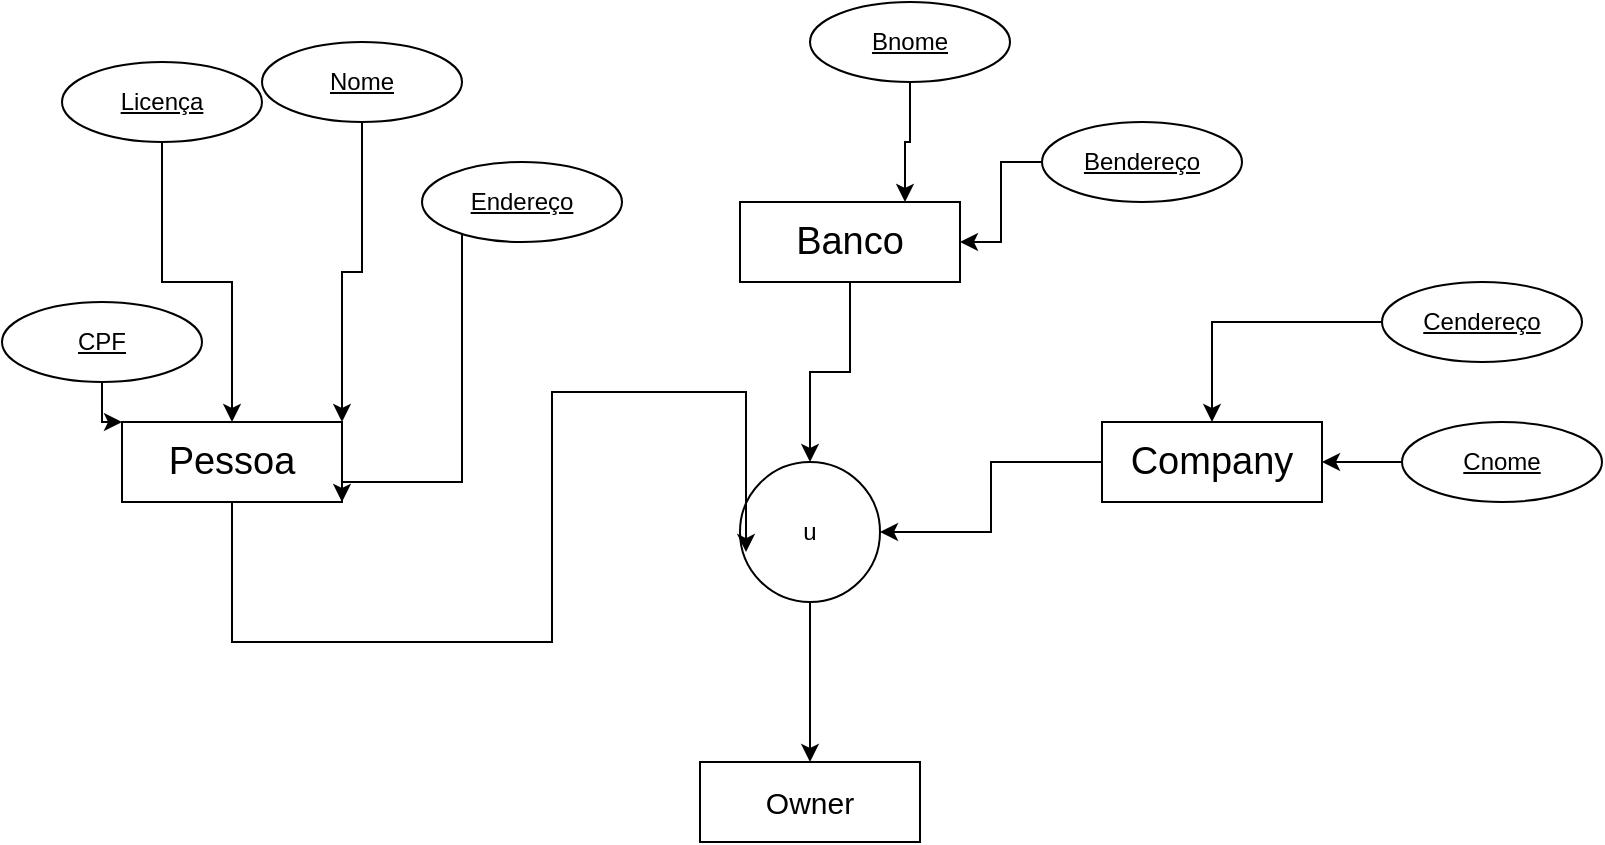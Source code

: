 <mxfile version="24.8.9">
  <diagram name="Página-1" id="rkKAdTeOorZlwVHM42bL">
    <mxGraphModel dx="880" dy="460" grid="1" gridSize="10" guides="1" tooltips="1" connect="1" arrows="1" fold="1" page="1" pageScale="1" pageWidth="827" pageHeight="1169" math="0" shadow="0">
      <root>
        <mxCell id="0" />
        <mxCell id="1" parent="0" />
        <mxCell id="t5bHrZF0rPa_VbZlQUiB-1" value="&lt;font style=&quot;vertical-align: inherit;&quot;&gt;&lt;font style=&quot;vertical-align: inherit;&quot;&gt;&lt;font style=&quot;vertical-align: inherit;&quot;&gt;&lt;font style=&quot;vertical-align: inherit; font-size: 19px;&quot;&gt;Pessoa&lt;/font&gt;&lt;/font&gt;&lt;/font&gt;&lt;/font&gt;" style="rounded=0;whiteSpace=wrap;html=1;" vertex="1" parent="1">
          <mxGeometry x="70" y="220" width="110" height="40" as="geometry" />
        </mxCell>
        <mxCell id="t5bHrZF0rPa_VbZlQUiB-5" style="edgeStyle=orthogonalEdgeStyle;rounded=0;orthogonalLoop=1;jettySize=auto;html=1;entryX=0.5;entryY=0;entryDx=0;entryDy=0;" edge="1" parent="1" source="t5bHrZF0rPa_VbZlQUiB-2" target="t5bHrZF0rPa_VbZlQUiB-4">
          <mxGeometry relative="1" as="geometry" />
        </mxCell>
        <mxCell id="t5bHrZF0rPa_VbZlQUiB-2" value="&lt;font style=&quot;vertical-align: inherit;&quot;&gt;&lt;font style=&quot;vertical-align: inherit;&quot;&gt;&lt;font style=&quot;vertical-align: inherit;&quot;&gt;&lt;font style=&quot;vertical-align: inherit; font-size: 19px;&quot;&gt;&lt;font style=&quot;vertical-align: inherit;&quot;&gt;&lt;font style=&quot;vertical-align: inherit;&quot;&gt;Banco&lt;/font&gt;&lt;/font&gt;&lt;/font&gt;&lt;/font&gt;&lt;/font&gt;&lt;/font&gt;" style="rounded=0;whiteSpace=wrap;html=1;" vertex="1" parent="1">
          <mxGeometry x="379" y="110" width="110" height="40" as="geometry" />
        </mxCell>
        <mxCell id="t5bHrZF0rPa_VbZlQUiB-10" style="edgeStyle=orthogonalEdgeStyle;rounded=0;orthogonalLoop=1;jettySize=auto;html=1;" edge="1" parent="1" source="t5bHrZF0rPa_VbZlQUiB-3" target="t5bHrZF0rPa_VbZlQUiB-4">
          <mxGeometry relative="1" as="geometry" />
        </mxCell>
        <mxCell id="t5bHrZF0rPa_VbZlQUiB-3" value="&lt;font style=&quot;vertical-align: inherit;&quot;&gt;&lt;font style=&quot;vertical-align: inherit;&quot;&gt;&lt;font style=&quot;vertical-align: inherit;&quot;&gt;&lt;font style=&quot;vertical-align: inherit; font-size: 19px;&quot;&gt;&lt;font style=&quot;vertical-align: inherit;&quot;&gt;&lt;font style=&quot;vertical-align: inherit;&quot;&gt;Company&lt;/font&gt;&lt;/font&gt;&lt;/font&gt;&lt;/font&gt;&lt;/font&gt;&lt;/font&gt;" style="rounded=0;whiteSpace=wrap;html=1;" vertex="1" parent="1">
          <mxGeometry x="560" y="220" width="110" height="40" as="geometry" />
        </mxCell>
        <mxCell id="t5bHrZF0rPa_VbZlQUiB-12" style="edgeStyle=orthogonalEdgeStyle;rounded=0;orthogonalLoop=1;jettySize=auto;html=1;entryX=0.5;entryY=0;entryDx=0;entryDy=0;" edge="1" parent="1" source="t5bHrZF0rPa_VbZlQUiB-4" target="t5bHrZF0rPa_VbZlQUiB-11">
          <mxGeometry relative="1" as="geometry" />
        </mxCell>
        <mxCell id="t5bHrZF0rPa_VbZlQUiB-4" value="&lt;font style=&quot;vertical-align: inherit;&quot;&gt;&lt;font style=&quot;vertical-align: inherit;&quot;&gt;u&lt;/font&gt;&lt;/font&gt;" style="ellipse;whiteSpace=wrap;html=1;aspect=fixed;" vertex="1" parent="1">
          <mxGeometry x="379" y="240" width="70" height="70" as="geometry" />
        </mxCell>
        <mxCell id="t5bHrZF0rPa_VbZlQUiB-11" value="&lt;font style=&quot;vertical-align: inherit;&quot;&gt;&lt;font style=&quot;vertical-align: inherit;&quot;&gt;&lt;font style=&quot;vertical-align: inherit;&quot;&gt;&lt;font style=&quot;vertical-align: inherit;&quot;&gt;&lt;font style=&quot;vertical-align: inherit;&quot;&gt;&lt;font style=&quot;vertical-align: inherit; font-size: 15px;&quot;&gt;Owner&lt;/font&gt;&lt;/font&gt;&lt;/font&gt;&lt;/font&gt;&lt;/font&gt;&lt;/font&gt;" style="rounded=0;whiteSpace=wrap;html=1;" vertex="1" parent="1">
          <mxGeometry x="359" y="390" width="110" height="40" as="geometry" />
        </mxCell>
        <mxCell id="t5bHrZF0rPa_VbZlQUiB-15" style="edgeStyle=orthogonalEdgeStyle;rounded=0;orthogonalLoop=1;jettySize=auto;html=1;" edge="1" parent="1" source="t5bHrZF0rPa_VbZlQUiB-13" target="t5bHrZF0rPa_VbZlQUiB-1">
          <mxGeometry relative="1" as="geometry" />
        </mxCell>
        <mxCell id="t5bHrZF0rPa_VbZlQUiB-13" value="&lt;font style=&quot;vertical-align: inherit;&quot;&gt;&lt;font style=&quot;vertical-align: inherit;&quot;&gt;Licença&lt;/font&gt;&lt;/font&gt;" style="ellipse;whiteSpace=wrap;html=1;align=center;fontStyle=4;" vertex="1" parent="1">
          <mxGeometry x="40" y="40" width="100" height="40" as="geometry" />
        </mxCell>
        <mxCell id="t5bHrZF0rPa_VbZlQUiB-16" style="edgeStyle=orthogonalEdgeStyle;rounded=0;orthogonalLoop=1;jettySize=auto;html=1;entryX=0;entryY=0;entryDx=0;entryDy=0;" edge="1" parent="1" source="t5bHrZF0rPa_VbZlQUiB-14" target="t5bHrZF0rPa_VbZlQUiB-1">
          <mxGeometry relative="1" as="geometry" />
        </mxCell>
        <mxCell id="t5bHrZF0rPa_VbZlQUiB-14" value="&lt;font style=&quot;vertical-align: inherit;&quot;&gt;&lt;font style=&quot;vertical-align: inherit;&quot;&gt;CPF&lt;/font&gt;&lt;/font&gt;" style="ellipse;whiteSpace=wrap;html=1;align=center;fontStyle=4;" vertex="1" parent="1">
          <mxGeometry x="10" y="160" width="100" height="40" as="geometry" />
        </mxCell>
        <mxCell id="t5bHrZF0rPa_VbZlQUiB-18" style="edgeStyle=orthogonalEdgeStyle;rounded=0;orthogonalLoop=1;jettySize=auto;html=1;entryX=1;entryY=0;entryDx=0;entryDy=0;" edge="1" parent="1" source="t5bHrZF0rPa_VbZlQUiB-17" target="t5bHrZF0rPa_VbZlQUiB-1">
          <mxGeometry relative="1" as="geometry" />
        </mxCell>
        <mxCell id="t5bHrZF0rPa_VbZlQUiB-17" value="&lt;font style=&quot;vertical-align: inherit;&quot;&gt;&lt;font style=&quot;vertical-align: inherit;&quot;&gt;Nome&lt;/font&gt;&lt;/font&gt;" style="ellipse;whiteSpace=wrap;html=1;align=center;fontStyle=4;" vertex="1" parent="1">
          <mxGeometry x="140" y="30" width="100" height="40" as="geometry" />
        </mxCell>
        <mxCell id="t5bHrZF0rPa_VbZlQUiB-24" style="edgeStyle=orthogonalEdgeStyle;rounded=0;orthogonalLoop=1;jettySize=auto;html=1;entryX=1;entryY=1;entryDx=0;entryDy=0;" edge="1" parent="1" source="t5bHrZF0rPa_VbZlQUiB-19" target="t5bHrZF0rPa_VbZlQUiB-1">
          <mxGeometry relative="1" as="geometry">
            <Array as="points">
              <mxPoint x="240" y="250" />
              <mxPoint x="180" y="250" />
            </Array>
          </mxGeometry>
        </mxCell>
        <mxCell id="t5bHrZF0rPa_VbZlQUiB-19" value="&lt;font style=&quot;vertical-align: inherit;&quot;&gt;&lt;font style=&quot;vertical-align: inherit;&quot;&gt;Endereço&lt;/font&gt;&lt;/font&gt;" style="ellipse;whiteSpace=wrap;html=1;align=center;fontStyle=4;" vertex="1" parent="1">
          <mxGeometry x="220" y="90" width="100" height="40" as="geometry" />
        </mxCell>
        <mxCell id="t5bHrZF0rPa_VbZlQUiB-26" style="edgeStyle=orthogonalEdgeStyle;rounded=0;orthogonalLoop=1;jettySize=auto;html=1;entryX=0.043;entryY=0.643;entryDx=0;entryDy=0;entryPerimeter=0;" edge="1" parent="1" source="t5bHrZF0rPa_VbZlQUiB-1" target="t5bHrZF0rPa_VbZlQUiB-4">
          <mxGeometry relative="1" as="geometry">
            <Array as="points">
              <mxPoint x="125" y="330" />
              <mxPoint x="285" y="330" />
              <mxPoint x="285" y="205" />
            </Array>
          </mxGeometry>
        </mxCell>
        <mxCell id="t5bHrZF0rPa_VbZlQUiB-31" style="edgeStyle=orthogonalEdgeStyle;rounded=0;orthogonalLoop=1;jettySize=auto;html=1;entryX=0.75;entryY=0;entryDx=0;entryDy=0;" edge="1" parent="1" source="t5bHrZF0rPa_VbZlQUiB-27" target="t5bHrZF0rPa_VbZlQUiB-2">
          <mxGeometry relative="1" as="geometry" />
        </mxCell>
        <mxCell id="t5bHrZF0rPa_VbZlQUiB-27" value="&lt;font style=&quot;vertical-align: inherit;&quot;&gt;&lt;font style=&quot;vertical-align: inherit;&quot;&gt;Bnome&lt;/font&gt;&lt;/font&gt;" style="ellipse;whiteSpace=wrap;html=1;align=center;fontStyle=4;" vertex="1" parent="1">
          <mxGeometry x="414" y="10" width="100" height="40" as="geometry" />
        </mxCell>
        <mxCell id="t5bHrZF0rPa_VbZlQUiB-30" style="edgeStyle=orthogonalEdgeStyle;rounded=0;orthogonalLoop=1;jettySize=auto;html=1;entryX=1;entryY=0.5;entryDx=0;entryDy=0;" edge="1" parent="1" source="t5bHrZF0rPa_VbZlQUiB-29" target="t5bHrZF0rPa_VbZlQUiB-2">
          <mxGeometry relative="1" as="geometry" />
        </mxCell>
        <mxCell id="t5bHrZF0rPa_VbZlQUiB-29" value="&lt;font style=&quot;vertical-align: inherit;&quot;&gt;&lt;font style=&quot;vertical-align: inherit;&quot;&gt;Bendereço&lt;/font&gt;&lt;/font&gt;" style="ellipse;whiteSpace=wrap;html=1;align=center;fontStyle=4;" vertex="1" parent="1">
          <mxGeometry x="530" y="70" width="100" height="40" as="geometry" />
        </mxCell>
        <mxCell id="t5bHrZF0rPa_VbZlQUiB-35" style="edgeStyle=orthogonalEdgeStyle;rounded=0;orthogonalLoop=1;jettySize=auto;html=1;entryX=1;entryY=0.5;entryDx=0;entryDy=0;" edge="1" parent="1" source="t5bHrZF0rPa_VbZlQUiB-32" target="t5bHrZF0rPa_VbZlQUiB-3">
          <mxGeometry relative="1" as="geometry" />
        </mxCell>
        <mxCell id="t5bHrZF0rPa_VbZlQUiB-32" value="&lt;font style=&quot;vertical-align: inherit;&quot;&gt;&lt;font style=&quot;vertical-align: inherit;&quot;&gt;Cnome&lt;/font&gt;&lt;/font&gt;" style="ellipse;whiteSpace=wrap;html=1;align=center;fontStyle=4;" vertex="1" parent="1">
          <mxGeometry x="710" y="220" width="100" height="40" as="geometry" />
        </mxCell>
        <mxCell id="t5bHrZF0rPa_VbZlQUiB-34" style="edgeStyle=orthogonalEdgeStyle;rounded=0;orthogonalLoop=1;jettySize=auto;html=1;" edge="1" parent="1" source="t5bHrZF0rPa_VbZlQUiB-33" target="t5bHrZF0rPa_VbZlQUiB-3">
          <mxGeometry relative="1" as="geometry" />
        </mxCell>
        <mxCell id="t5bHrZF0rPa_VbZlQUiB-33" value="&lt;font style=&quot;vertical-align: inherit;&quot;&gt;&lt;font style=&quot;vertical-align: inherit;&quot;&gt;Cendereço&lt;/font&gt;&lt;/font&gt;" style="ellipse;whiteSpace=wrap;html=1;align=center;fontStyle=4;" vertex="1" parent="1">
          <mxGeometry x="700" y="150" width="100" height="40" as="geometry" />
        </mxCell>
      </root>
    </mxGraphModel>
  </diagram>
</mxfile>
